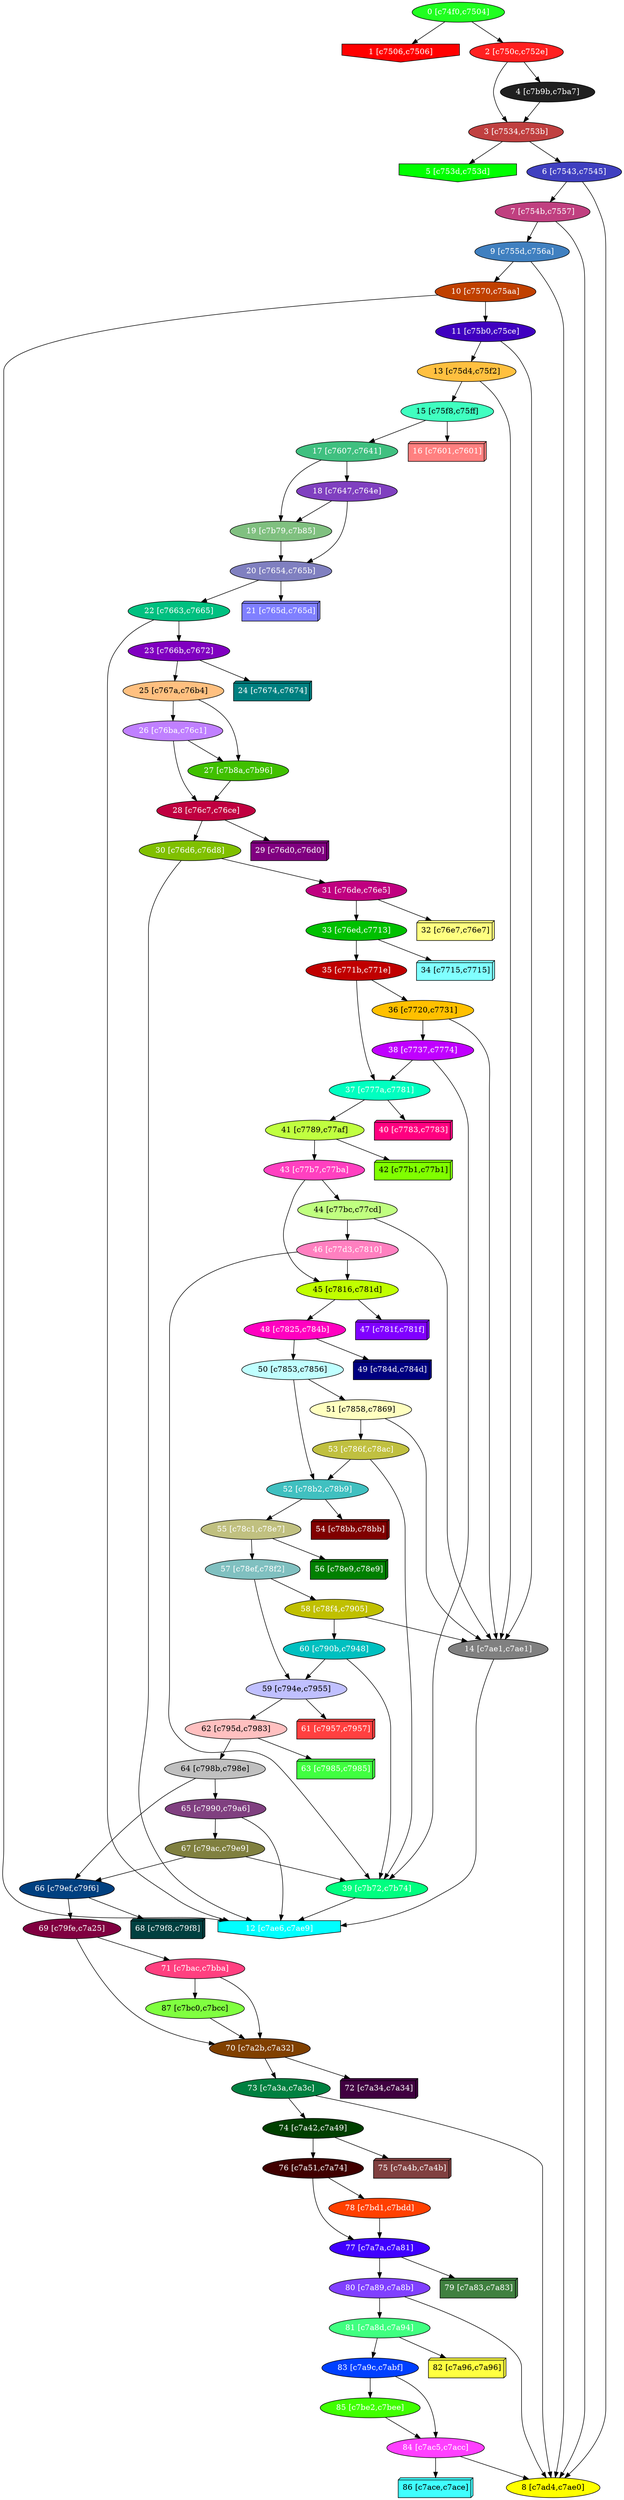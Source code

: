 diGraph libnss3{
	libnss3_0  [style=filled fillcolor="#20FF20" fontcolor="#ffffff" shape=oval label="0 [c74f0,c7504]"]
	libnss3_1  [style=filled fillcolor="#FF0000" fontcolor="#ffffff" shape=invhouse label="1 [c7506,c7506]"]
	libnss3_2  [style=filled fillcolor="#FF2020" fontcolor="#ffffff" shape=oval label="2 [c750c,c752e]"]
	libnss3_3  [style=filled fillcolor="#C04040" fontcolor="#ffffff" shape=oval label="3 [c7534,c753b]"]
	libnss3_4  [style=filled fillcolor="#202020" fontcolor="#ffffff" shape=oval label="4 [c7b9b,c7ba7]"]
	libnss3_5  [style=filled fillcolor="#00FF00" fontcolor="#ffffff" shape=invhouse label="5 [c753d,c753d]"]
	libnss3_6  [style=filled fillcolor="#4040C0" fontcolor="#ffffff" shape=oval label="6 [c7543,c7545]"]
	libnss3_7  [style=filled fillcolor="#C04080" fontcolor="#ffffff" shape=oval label="7 [c754b,c7557]"]
	libnss3_8  [style=filled fillcolor="#FFFF00" fontcolor="#000000" shape=oval label="8 [c7ad4,c7ae0]"]
	libnss3_9  [style=filled fillcolor="#4080C0" fontcolor="#ffffff" shape=oval label="9 [c755d,c756a]"]
	libnss3_a  [style=filled fillcolor="#C04000" fontcolor="#ffffff" shape=oval label="10 [c7570,c75aa]"]
	libnss3_b  [style=filled fillcolor="#4000C0" fontcolor="#ffffff" shape=oval label="11 [c75b0,c75ce]"]
	libnss3_c  [style=filled fillcolor="#00FFFF" fontcolor="#ffffff" shape=invhouse label="12 [c7ae6,c7ae9]"]
	libnss3_d  [style=filled fillcolor="#FFC040" fontcolor="#000000" shape=oval label="13 [c75d4,c75f2]"]
	libnss3_e  [style=filled fillcolor="#808080" fontcolor="#ffffff" shape=oval label="14 [c7ae1,c7ae1]"]
	libnss3_f  [style=filled fillcolor="#40FFC0" fontcolor="#000000" shape=oval label="15 [c75f8,c75ff]"]
	libnss3_10  [style=filled fillcolor="#FF8080" fontcolor="#ffffff" shape=box3d label="16 [c7601,c7601]"]
	libnss3_11  [style=filled fillcolor="#40C080" fontcolor="#ffffff" shape=oval label="17 [c7607,c7641]"]
	libnss3_12  [style=filled fillcolor="#8040C0" fontcolor="#ffffff" shape=oval label="18 [c7647,c764e]"]
	libnss3_13  [style=filled fillcolor="#80C080" fontcolor="#ffffff" shape=oval label="19 [c7b79,c7b85]"]
	libnss3_14  [style=filled fillcolor="#8080C0" fontcolor="#ffffff" shape=oval label="20 [c7654,c765b]"]
	libnss3_15  [style=filled fillcolor="#8080FF" fontcolor="#ffffff" shape=box3d label="21 [c765d,c765d]"]
	libnss3_16  [style=filled fillcolor="#00C080" fontcolor="#ffffff" shape=oval label="22 [c7663,c7665]"]
	libnss3_17  [style=filled fillcolor="#8000C0" fontcolor="#ffffff" shape=oval label="23 [c766b,c7672]"]
	libnss3_18  [style=filled fillcolor="#008080" fontcolor="#ffffff" shape=box3d label="24 [c7674,c7674]"]
	libnss3_19  [style=filled fillcolor="#FFC080" fontcolor="#000000" shape=oval label="25 [c767a,c76b4]"]
	libnss3_1a  [style=filled fillcolor="#C080FF" fontcolor="#ffffff" shape=oval label="26 [c76ba,c76c1]"]
	libnss3_1b  [style=filled fillcolor="#40C000" fontcolor="#ffffff" shape=oval label="27 [c7b8a,c7b96]"]
	libnss3_1c  [style=filled fillcolor="#C00040" fontcolor="#ffffff" shape=oval label="28 [c76c7,c76ce]"]
	libnss3_1d  [style=filled fillcolor="#800080" fontcolor="#ffffff" shape=box3d label="29 [c76d0,c76d0]"]
	libnss3_1e  [style=filled fillcolor="#80C000" fontcolor="#ffffff" shape=oval label="30 [c76d6,c76d8]"]
	libnss3_1f  [style=filled fillcolor="#C00080" fontcolor="#ffffff" shape=oval label="31 [c76de,c76e5]"]
	libnss3_20  [style=filled fillcolor="#FFFF80" fontcolor="#000000" shape=box3d label="32 [c76e7,c76e7]"]
	libnss3_21  [style=filled fillcolor="#00C000" fontcolor="#ffffff" shape=oval label="33 [c76ed,c7713]"]
	libnss3_22  [style=filled fillcolor="#80FFFF" fontcolor="#000000" shape=box3d label="34 [c7715,c7715]"]
	libnss3_23  [style=filled fillcolor="#C00000" fontcolor="#ffffff" shape=oval label="35 [c771b,c771e]"]
	libnss3_24  [style=filled fillcolor="#FFC000" fontcolor="#000000" shape=oval label="36 [c7720,c7731]"]
	libnss3_25  [style=filled fillcolor="#00FFC0" fontcolor="#ffffff" shape=oval label="37 [c777a,c7781]"]
	libnss3_26  [style=filled fillcolor="#C000FF" fontcolor="#ffffff" shape=oval label="38 [c7737,c7774]"]
	libnss3_27  [style=filled fillcolor="#00FF80" fontcolor="#ffffff" shape=oval label="39 [c7b72,c7b74]"]
	libnss3_28  [style=filled fillcolor="#FF0080" fontcolor="#ffffff" shape=box3d label="40 [c7783,c7783]"]
	libnss3_29  [style=filled fillcolor="#C0FF40" fontcolor="#000000" shape=oval label="41 [c7789,c77af]"]
	libnss3_2a  [style=filled fillcolor="#80FF00" fontcolor="#000000" shape=box3d label="42 [c77b1,c77b1]"]
	libnss3_2b  [style=filled fillcolor="#FF40C0" fontcolor="#ffffff" shape=oval label="43 [c77b7,c77ba]"]
	libnss3_2c  [style=filled fillcolor="#C0FF80" fontcolor="#000000" shape=oval label="44 [c77bc,c77cd]"]
	libnss3_2d  [style=filled fillcolor="#C0FF00" fontcolor="#000000" shape=oval label="45 [c7816,c781d]"]
	libnss3_2e  [style=filled fillcolor="#FF80C0" fontcolor="#ffffff" shape=oval label="46 [c77d3,c7810]"]
	libnss3_2f  [style=filled fillcolor="#8000FF" fontcolor="#ffffff" shape=box3d label="47 [c781f,c781f]"]
	libnss3_30  [style=filled fillcolor="#FF00C0" fontcolor="#ffffff" shape=oval label="48 [c7825,c784b]"]
	libnss3_31  [style=filled fillcolor="#000080" fontcolor="#ffffff" shape=box3d label="49 [c784d,c784d]"]
	libnss3_32  [style=filled fillcolor="#C0FFFF" fontcolor="#000000" shape=oval label="50 [c7853,c7856]"]
	libnss3_33  [style=filled fillcolor="#FFFFC0" fontcolor="#000000" shape=oval label="51 [c7858,c7869]"]
	libnss3_34  [style=filled fillcolor="#40C0C0" fontcolor="#ffffff" shape=oval label="52 [c78b2,c78b9]"]
	libnss3_35  [style=filled fillcolor="#C0C040" fontcolor="#ffffff" shape=oval label="53 [c786f,c78ac]"]
	libnss3_36  [style=filled fillcolor="#800000" fontcolor="#ffffff" shape=box3d label="54 [c78bb,c78bb]"]
	libnss3_37  [style=filled fillcolor="#C0C080" fontcolor="#ffffff" shape=oval label="55 [c78c1,c78e7]"]
	libnss3_38  [style=filled fillcolor="#008000" fontcolor="#ffffff" shape=box3d label="56 [c78e9,c78e9]"]
	libnss3_39  [style=filled fillcolor="#80C0C0" fontcolor="#ffffff" shape=oval label="57 [c78ef,c78f2]"]
	libnss3_3a  [style=filled fillcolor="#C0C000" fontcolor="#ffffff" shape=oval label="58 [c78f4,c7905]"]
	libnss3_3b  [style=filled fillcolor="#C0C0FF" fontcolor="#000000" shape=oval label="59 [c794e,c7955]"]
	libnss3_3c  [style=filled fillcolor="#00C0C0" fontcolor="#ffffff" shape=oval label="60 [c790b,c7948]"]
	libnss3_3d  [style=filled fillcolor="#FF4040" fontcolor="#ffffff" shape=box3d label="61 [c7957,c7957]"]
	libnss3_3e  [style=filled fillcolor="#FFC0C0" fontcolor="#000000" shape=oval label="62 [c795d,c7983]"]
	libnss3_3f  [style=filled fillcolor="#40FF40" fontcolor="#ffffff" shape=box3d label="63 [c7985,c7985]"]
	libnss3_40  [style=filled fillcolor="#C0C0C0" fontcolor="#000000" shape=oval label="64 [c798b,c798e]"]
	libnss3_41  [style=filled fillcolor="#804080" fontcolor="#ffffff" shape=oval label="65 [c7990,c79a6]"]
	libnss3_42  [style=filled fillcolor="#004080" fontcolor="#ffffff" shape=oval label="66 [c79ef,c79f6]"]
	libnss3_43  [style=filled fillcolor="#808040" fontcolor="#ffffff" shape=oval label="67 [c79ac,c79e9]"]
	libnss3_44  [style=filled fillcolor="#004040" fontcolor="#ffffff" shape=box3d label="68 [c79f8,c79f8]"]
	libnss3_45  [style=filled fillcolor="#800040" fontcolor="#ffffff" shape=oval label="69 [c79fe,c7a25]"]
	libnss3_46  [style=filled fillcolor="#804000" fontcolor="#ffffff" shape=oval label="70 [c7a2b,c7a32]"]
	libnss3_47  [style=filled fillcolor="#FF4080" fontcolor="#ffffff" shape=oval label="71 [c7bac,c7bba]"]
	libnss3_48  [style=filled fillcolor="#400040" fontcolor="#ffffff" shape=box3d label="72 [c7a34,c7a34]"]
	libnss3_49  [style=filled fillcolor="#008040" fontcolor="#ffffff" shape=oval label="73 [c7a3a,c7a3c]"]
	libnss3_4a  [style=filled fillcolor="#004000" fontcolor="#ffffff" shape=oval label="74 [c7a42,c7a49]"]
	libnss3_4b  [style=filled fillcolor="#804040" fontcolor="#ffffff" shape=box3d label="75 [c7a4b,c7a4b]"]
	libnss3_4c  [style=filled fillcolor="#400000" fontcolor="#ffffff" shape=oval label="76 [c7a51,c7a74]"]
	libnss3_4d  [style=filled fillcolor="#4000FF" fontcolor="#ffffff" shape=oval label="77 [c7a7a,c7a81]"]
	libnss3_4e  [style=filled fillcolor="#FF4000" fontcolor="#ffffff" shape=oval label="78 [c7bd1,c7bdd]"]
	libnss3_4f  [style=filled fillcolor="#408040" fontcolor="#ffffff" shape=box3d label="79 [c7a83,c7a83]"]
	libnss3_50  [style=filled fillcolor="#8040FF" fontcolor="#ffffff" shape=oval label="80 [c7a89,c7a8b]"]
	libnss3_51  [style=filled fillcolor="#40FF80" fontcolor="#ffffff" shape=oval label="81 [c7a8d,c7a94]"]
	libnss3_52  [style=filled fillcolor="#FFFF40" fontcolor="#000000" shape=box3d label="82 [c7a96,c7a96]"]
	libnss3_53  [style=filled fillcolor="#0040FF" fontcolor="#ffffff" shape=oval label="83 [c7a9c,c7abf]"]
	libnss3_54  [style=filled fillcolor="#FF40FF" fontcolor="#ffffff" shape=oval label="84 [c7ac5,c7acc]"]
	libnss3_55  [style=filled fillcolor="#40FF00" fontcolor="#ffffff" shape=oval label="85 [c7be2,c7bee]"]
	libnss3_56  [style=filled fillcolor="#40FFFF" fontcolor="#000000" shape=box3d label="86 [c7ace,c7ace]"]
	libnss3_57  [style=filled fillcolor="#80FF40" fontcolor="#000000" shape=oval label="87 [c7bc0,c7bcc]"]

	libnss3_0 -> libnss3_1
	libnss3_0 -> libnss3_2
	libnss3_2 -> libnss3_3
	libnss3_2 -> libnss3_4
	libnss3_3 -> libnss3_5
	libnss3_3 -> libnss3_6
	libnss3_4 -> libnss3_3
	libnss3_6 -> libnss3_7
	libnss3_6 -> libnss3_8
	libnss3_7 -> libnss3_8
	libnss3_7 -> libnss3_9
	libnss3_9 -> libnss3_8
	libnss3_9 -> libnss3_a
	libnss3_a -> libnss3_b
	libnss3_a -> libnss3_c
	libnss3_b -> libnss3_d
	libnss3_b -> libnss3_e
	libnss3_d -> libnss3_e
	libnss3_d -> libnss3_f
	libnss3_e -> libnss3_c
	libnss3_f -> libnss3_10
	libnss3_f -> libnss3_11
	libnss3_11 -> libnss3_12
	libnss3_11 -> libnss3_13
	libnss3_12 -> libnss3_13
	libnss3_12 -> libnss3_14
	libnss3_13 -> libnss3_14
	libnss3_14 -> libnss3_15
	libnss3_14 -> libnss3_16
	libnss3_16 -> libnss3_c
	libnss3_16 -> libnss3_17
	libnss3_17 -> libnss3_18
	libnss3_17 -> libnss3_19
	libnss3_19 -> libnss3_1a
	libnss3_19 -> libnss3_1b
	libnss3_1a -> libnss3_1b
	libnss3_1a -> libnss3_1c
	libnss3_1b -> libnss3_1c
	libnss3_1c -> libnss3_1d
	libnss3_1c -> libnss3_1e
	libnss3_1e -> libnss3_c
	libnss3_1e -> libnss3_1f
	libnss3_1f -> libnss3_20
	libnss3_1f -> libnss3_21
	libnss3_21 -> libnss3_22
	libnss3_21 -> libnss3_23
	libnss3_23 -> libnss3_24
	libnss3_23 -> libnss3_25
	libnss3_24 -> libnss3_e
	libnss3_24 -> libnss3_26
	libnss3_25 -> libnss3_28
	libnss3_25 -> libnss3_29
	libnss3_26 -> libnss3_25
	libnss3_26 -> libnss3_27
	libnss3_27 -> libnss3_c
	libnss3_29 -> libnss3_2a
	libnss3_29 -> libnss3_2b
	libnss3_2b -> libnss3_2c
	libnss3_2b -> libnss3_2d
	libnss3_2c -> libnss3_e
	libnss3_2c -> libnss3_2e
	libnss3_2d -> libnss3_2f
	libnss3_2d -> libnss3_30
	libnss3_2e -> libnss3_27
	libnss3_2e -> libnss3_2d
	libnss3_30 -> libnss3_31
	libnss3_30 -> libnss3_32
	libnss3_32 -> libnss3_33
	libnss3_32 -> libnss3_34
	libnss3_33 -> libnss3_e
	libnss3_33 -> libnss3_35
	libnss3_34 -> libnss3_36
	libnss3_34 -> libnss3_37
	libnss3_35 -> libnss3_27
	libnss3_35 -> libnss3_34
	libnss3_37 -> libnss3_38
	libnss3_37 -> libnss3_39
	libnss3_39 -> libnss3_3a
	libnss3_39 -> libnss3_3b
	libnss3_3a -> libnss3_e
	libnss3_3a -> libnss3_3c
	libnss3_3b -> libnss3_3d
	libnss3_3b -> libnss3_3e
	libnss3_3c -> libnss3_27
	libnss3_3c -> libnss3_3b
	libnss3_3e -> libnss3_3f
	libnss3_3e -> libnss3_40
	libnss3_40 -> libnss3_41
	libnss3_40 -> libnss3_42
	libnss3_41 -> libnss3_c
	libnss3_41 -> libnss3_43
	libnss3_42 -> libnss3_44
	libnss3_42 -> libnss3_45
	libnss3_43 -> libnss3_27
	libnss3_43 -> libnss3_42
	libnss3_45 -> libnss3_46
	libnss3_45 -> libnss3_47
	libnss3_46 -> libnss3_48
	libnss3_46 -> libnss3_49
	libnss3_47 -> libnss3_46
	libnss3_47 -> libnss3_57
	libnss3_49 -> libnss3_8
	libnss3_49 -> libnss3_4a
	libnss3_4a -> libnss3_4b
	libnss3_4a -> libnss3_4c
	libnss3_4c -> libnss3_4d
	libnss3_4c -> libnss3_4e
	libnss3_4d -> libnss3_4f
	libnss3_4d -> libnss3_50
	libnss3_4e -> libnss3_4d
	libnss3_50 -> libnss3_8
	libnss3_50 -> libnss3_51
	libnss3_51 -> libnss3_52
	libnss3_51 -> libnss3_53
	libnss3_53 -> libnss3_54
	libnss3_53 -> libnss3_55
	libnss3_54 -> libnss3_8
	libnss3_54 -> libnss3_56
	libnss3_55 -> libnss3_54
	libnss3_57 -> libnss3_46
}